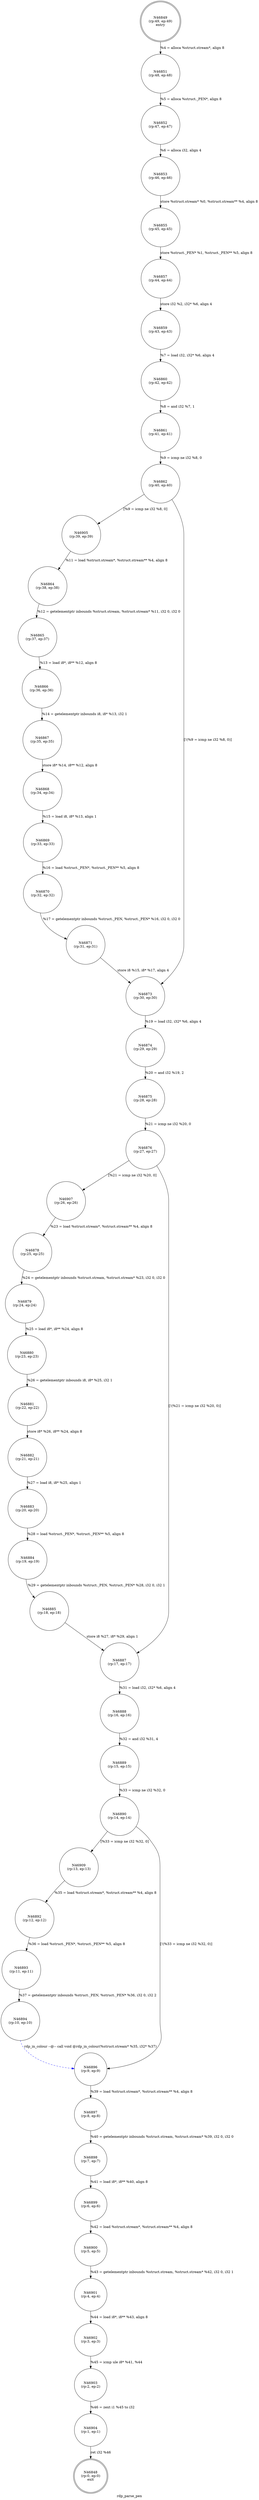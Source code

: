 digraph rdp_parse_pen {
label="rdp_parse_pen"
46848 [label="N46848\n(rp:0, ep:0)\nexit", shape="doublecircle"]
46849 [label="N46849\n(rp:49, ep:49)\nentry", shape="doublecircle"]
46849 -> 46851 [label="%4 = alloca %struct.stream*, align 8"]
46851 [label="N46851\n(rp:48, ep:48)", shape="circle"]
46851 -> 46852 [label="%5 = alloca %struct._PEN*, align 8"]
46852 [label="N46852\n(rp:47, ep:47)", shape="circle"]
46852 -> 46853 [label="%6 = alloca i32, align 4"]
46853 [label="N46853\n(rp:46, ep:46)", shape="circle"]
46853 -> 46855 [label="store %struct.stream* %0, %struct.stream** %4, align 8"]
46855 [label="N46855\n(rp:45, ep:45)", shape="circle"]
46855 -> 46857 [label="store %struct._PEN* %1, %struct._PEN** %5, align 8"]
46857 [label="N46857\n(rp:44, ep:44)", shape="circle"]
46857 -> 46859 [label="store i32 %2, i32* %6, align 4"]
46859 [label="N46859\n(rp:43, ep:43)", shape="circle"]
46859 -> 46860 [label="%7 = load i32, i32* %6, align 4"]
46860 [label="N46860\n(rp:42, ep:42)", shape="circle"]
46860 -> 46861 [label="%8 = and i32 %7, 1"]
46861 [label="N46861\n(rp:41, ep:41)", shape="circle"]
46861 -> 46862 [label="%9 = icmp ne i32 %8, 0"]
46862 [label="N46862\n(rp:40, ep:40)", shape="circle"]
46862 -> 46905 [label="[%9 = icmp ne i32 %8, 0]"]
46862 -> 46873 [label="[!(%9 = icmp ne i32 %8, 0)]"]
46864 [label="N46864\n(rp:38, ep:38)", shape="circle"]
46864 -> 46865 [label="%12 = getelementptr inbounds %struct.stream, %struct.stream* %11, i32 0, i32 0"]
46865 [label="N46865\n(rp:37, ep:37)", shape="circle"]
46865 -> 46866 [label="%13 = load i8*, i8** %12, align 8"]
46866 [label="N46866\n(rp:36, ep:36)", shape="circle"]
46866 -> 46867 [label="%14 = getelementptr inbounds i8, i8* %13, i32 1"]
46867 [label="N46867\n(rp:35, ep:35)", shape="circle"]
46867 -> 46868 [label="store i8* %14, i8** %12, align 8"]
46868 [label="N46868\n(rp:34, ep:34)", shape="circle"]
46868 -> 46869 [label="%15 = load i8, i8* %13, align 1"]
46869 [label="N46869\n(rp:33, ep:33)", shape="circle"]
46869 -> 46870 [label="%16 = load %struct._PEN*, %struct._PEN** %5, align 8"]
46870 [label="N46870\n(rp:32, ep:32)", shape="circle"]
46870 -> 46871 [label="%17 = getelementptr inbounds %struct._PEN, %struct._PEN* %16, i32 0, i32 0"]
46871 [label="N46871\n(rp:31, ep:31)", shape="circle"]
46871 -> 46873 [label="store i8 %15, i8* %17, align 4"]
46873 [label="N46873\n(rp:30, ep:30)", shape="circle"]
46873 -> 46874 [label="%19 = load i32, i32* %6, align 4"]
46874 [label="N46874\n(rp:29, ep:29)", shape="circle"]
46874 -> 46875 [label="%20 = and i32 %19, 2"]
46875 [label="N46875\n(rp:28, ep:28)", shape="circle"]
46875 -> 46876 [label="%21 = icmp ne i32 %20, 0"]
46876 [label="N46876\n(rp:27, ep:27)", shape="circle"]
46876 -> 46907 [label="[%21 = icmp ne i32 %20, 0]"]
46876 -> 46887 [label="[!(%21 = icmp ne i32 %20, 0)]"]
46878 [label="N46878\n(rp:25, ep:25)", shape="circle"]
46878 -> 46879 [label="%24 = getelementptr inbounds %struct.stream, %struct.stream* %23, i32 0, i32 0"]
46879 [label="N46879\n(rp:24, ep:24)", shape="circle"]
46879 -> 46880 [label="%25 = load i8*, i8** %24, align 8"]
46880 [label="N46880\n(rp:23, ep:23)", shape="circle"]
46880 -> 46881 [label="%26 = getelementptr inbounds i8, i8* %25, i32 1"]
46881 [label="N46881\n(rp:22, ep:22)", shape="circle"]
46881 -> 46882 [label="store i8* %26, i8** %24, align 8"]
46882 [label="N46882\n(rp:21, ep:21)", shape="circle"]
46882 -> 46883 [label="%27 = load i8, i8* %25, align 1"]
46883 [label="N46883\n(rp:20, ep:20)", shape="circle"]
46883 -> 46884 [label="%28 = load %struct._PEN*, %struct._PEN** %5, align 8"]
46884 [label="N46884\n(rp:19, ep:19)", shape="circle"]
46884 -> 46885 [label="%29 = getelementptr inbounds %struct._PEN, %struct._PEN* %28, i32 0, i32 1"]
46885 [label="N46885\n(rp:18, ep:18)", shape="circle"]
46885 -> 46887 [label="store i8 %27, i8* %29, align 1"]
46887 [label="N46887\n(rp:17, ep:17)", shape="circle"]
46887 -> 46888 [label="%31 = load i32, i32* %6, align 4"]
46888 [label="N46888\n(rp:16, ep:16)", shape="circle"]
46888 -> 46889 [label="%32 = and i32 %31, 4"]
46889 [label="N46889\n(rp:15, ep:15)", shape="circle"]
46889 -> 46890 [label="%33 = icmp ne i32 %32, 0"]
46890 [label="N46890\n(rp:14, ep:14)", shape="circle"]
46890 -> 46909 [label="[%33 = icmp ne i32 %32, 0]"]
46890 -> 46896 [label="[!(%33 = icmp ne i32 %32, 0)]"]
46892 [label="N46892\n(rp:12, ep:12)", shape="circle"]
46892 -> 46893 [label="%36 = load %struct._PEN*, %struct._PEN** %5, align 8"]
46893 [label="N46893\n(rp:11, ep:11)", shape="circle"]
46893 -> 46894 [label="%37 = getelementptr inbounds %struct._PEN, %struct._PEN* %36, i32 0, i32 2"]
46894 [label="N46894\n(rp:10, ep:10)", shape="circle"]
46894 -> 46896 [label="rdp_in_colour --@-- call void @rdp_in_colour(%struct.stream* %35, i32* %37)", style="dashed", color="blue"]
46896 [label="N46896\n(rp:9, ep:9)", shape="circle"]
46896 -> 46897 [label="%39 = load %struct.stream*, %struct.stream** %4, align 8"]
46897 [label="N46897\n(rp:8, ep:8)", shape="circle"]
46897 -> 46898 [label="%40 = getelementptr inbounds %struct.stream, %struct.stream* %39, i32 0, i32 0"]
46898 [label="N46898\n(rp:7, ep:7)", shape="circle"]
46898 -> 46899 [label="%41 = load i8*, i8** %40, align 8"]
46899 [label="N46899\n(rp:6, ep:6)", shape="circle"]
46899 -> 46900 [label="%42 = load %struct.stream*, %struct.stream** %4, align 8"]
46900 [label="N46900\n(rp:5, ep:5)", shape="circle"]
46900 -> 46901 [label="%43 = getelementptr inbounds %struct.stream, %struct.stream* %42, i32 0, i32 1"]
46901 [label="N46901\n(rp:4, ep:4)", shape="circle"]
46901 -> 46902 [label="%44 = load i8*, i8** %43, align 8"]
46902 [label="N46902\n(rp:3, ep:3)", shape="circle"]
46902 -> 46903 [label="%45 = icmp ule i8* %41, %44"]
46903 [label="N46903\n(rp:2, ep:2)", shape="circle"]
46903 -> 46904 [label="%46 = zext i1 %45 to i32"]
46904 [label="N46904\n(rp:1, ep:1)", shape="circle"]
46904 -> 46848 [label="ret i32 %46"]
46905 [label="N46905\n(rp:39, ep:39)", shape="circle"]
46905 -> 46864 [label="%11 = load %struct.stream*, %struct.stream** %4, align 8"]
46907 [label="N46907\n(rp:26, ep:26)", shape="circle"]
46907 -> 46878 [label="%23 = load %struct.stream*, %struct.stream** %4, align 8"]
46909 [label="N46909\n(rp:13, ep:13)", shape="circle"]
46909 -> 46892 [label="%35 = load %struct.stream*, %struct.stream** %4, align 8"]
}
